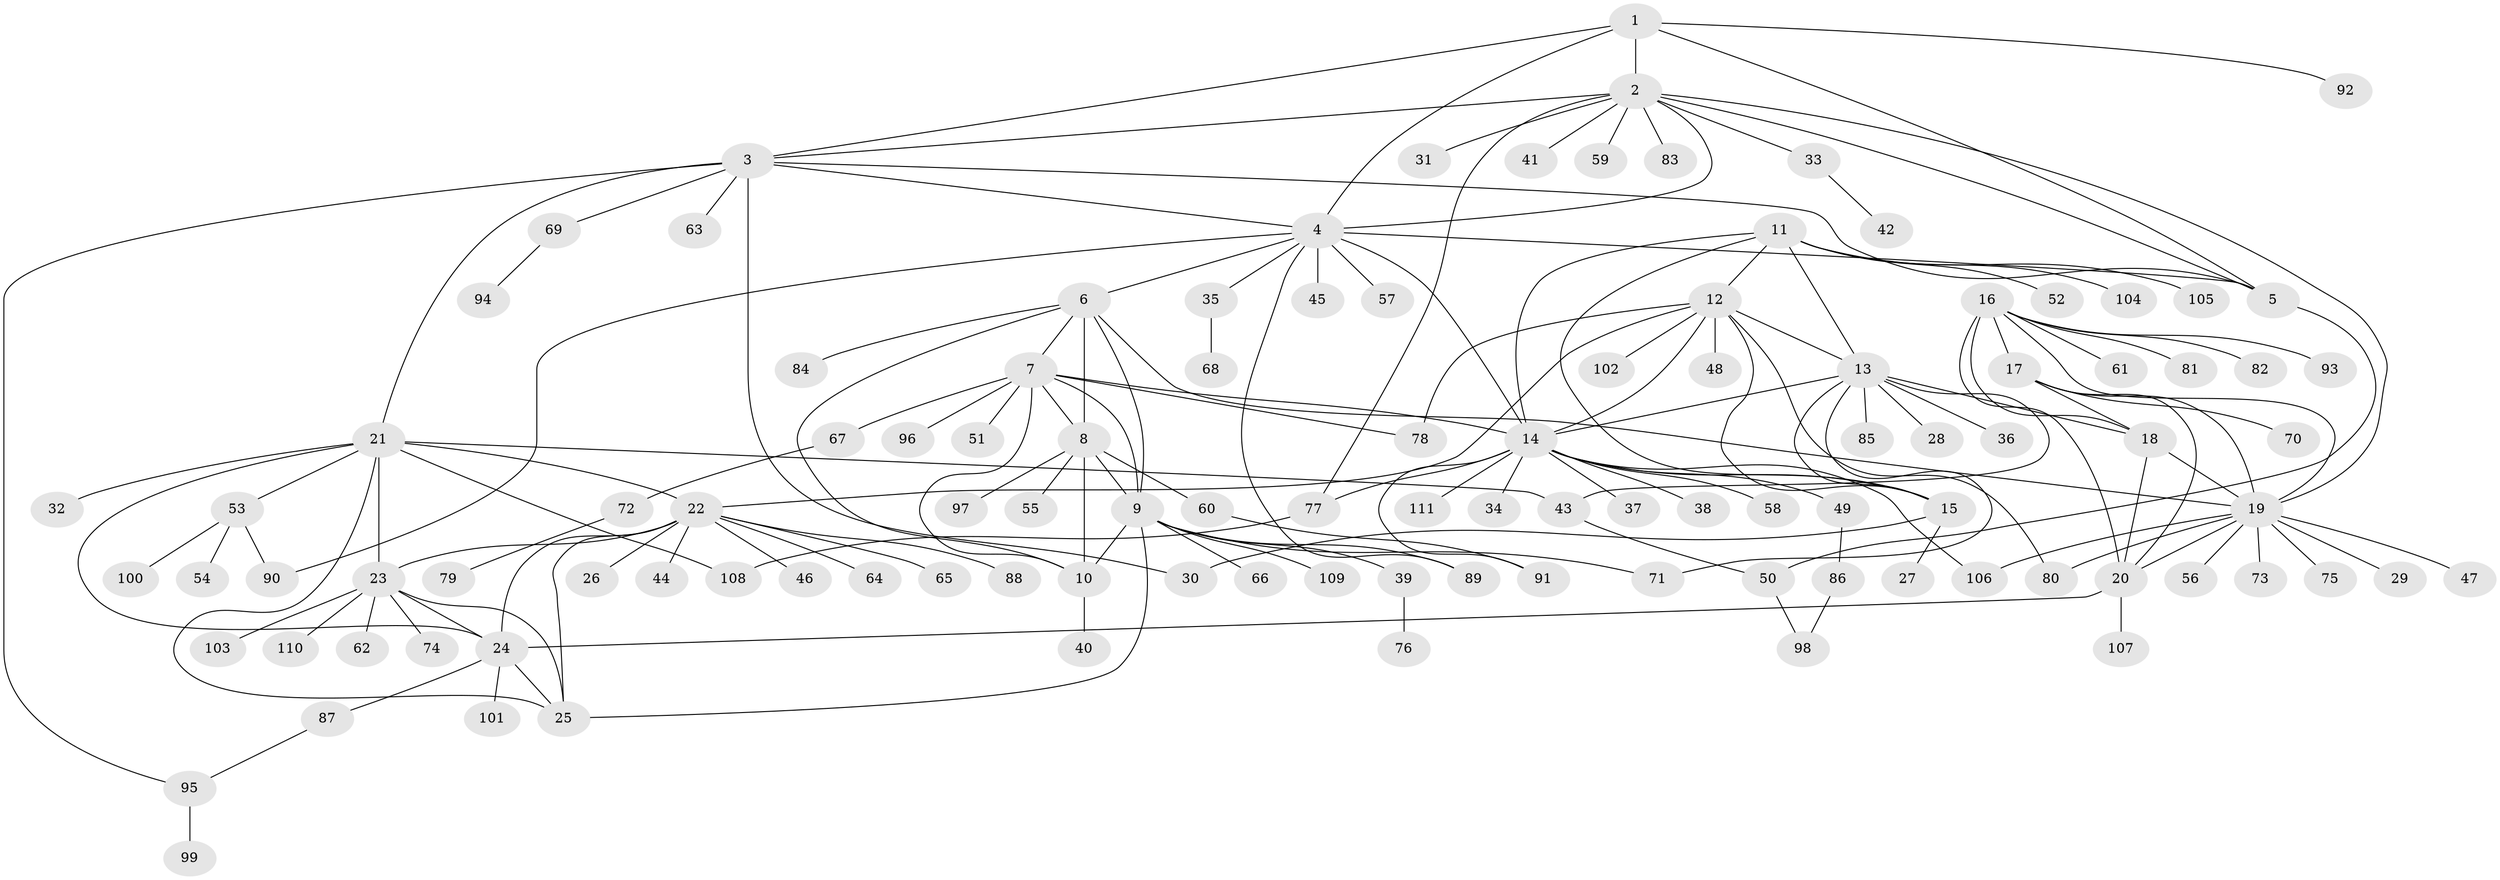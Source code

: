 // coarse degree distribution, {11: 0.023529411764705882, 9: 0.023529411764705882, 8: 0.03529411764705882, 4: 0.07058823529411765, 12: 0.023529411764705882, 7: 0.023529411764705882, 13: 0.011764705882352941, 6: 0.03529411764705882, 10: 0.011764705882352941, 1: 0.5882352941176471, 2: 0.1411764705882353, 3: 0.011764705882352941}
// Generated by graph-tools (version 1.1) at 2025/52/02/27/25 19:52:21]
// undirected, 111 vertices, 160 edges
graph export_dot {
graph [start="1"]
  node [color=gray90,style=filled];
  1;
  2;
  3;
  4;
  5;
  6;
  7;
  8;
  9;
  10;
  11;
  12;
  13;
  14;
  15;
  16;
  17;
  18;
  19;
  20;
  21;
  22;
  23;
  24;
  25;
  26;
  27;
  28;
  29;
  30;
  31;
  32;
  33;
  34;
  35;
  36;
  37;
  38;
  39;
  40;
  41;
  42;
  43;
  44;
  45;
  46;
  47;
  48;
  49;
  50;
  51;
  52;
  53;
  54;
  55;
  56;
  57;
  58;
  59;
  60;
  61;
  62;
  63;
  64;
  65;
  66;
  67;
  68;
  69;
  70;
  71;
  72;
  73;
  74;
  75;
  76;
  77;
  78;
  79;
  80;
  81;
  82;
  83;
  84;
  85;
  86;
  87;
  88;
  89;
  90;
  91;
  92;
  93;
  94;
  95;
  96;
  97;
  98;
  99;
  100;
  101;
  102;
  103;
  104;
  105;
  106;
  107;
  108;
  109;
  110;
  111;
  1 -- 2;
  1 -- 3;
  1 -- 4;
  1 -- 5;
  1 -- 92;
  2 -- 3;
  2 -- 4;
  2 -- 5;
  2 -- 19;
  2 -- 31;
  2 -- 33;
  2 -- 41;
  2 -- 59;
  2 -- 77;
  2 -- 83;
  3 -- 4;
  3 -- 5;
  3 -- 21;
  3 -- 30;
  3 -- 63;
  3 -- 69;
  3 -- 95;
  4 -- 5;
  4 -- 6;
  4 -- 14;
  4 -- 35;
  4 -- 45;
  4 -- 57;
  4 -- 89;
  4 -- 90;
  5 -- 50;
  6 -- 7;
  6 -- 8;
  6 -- 9;
  6 -- 10;
  6 -- 19;
  6 -- 84;
  7 -- 8;
  7 -- 9;
  7 -- 10;
  7 -- 14;
  7 -- 51;
  7 -- 67;
  7 -- 78;
  7 -- 96;
  8 -- 9;
  8 -- 10;
  8 -- 55;
  8 -- 60;
  8 -- 97;
  9 -- 10;
  9 -- 25;
  9 -- 39;
  9 -- 66;
  9 -- 71;
  9 -- 89;
  9 -- 109;
  10 -- 40;
  11 -- 12;
  11 -- 13;
  11 -- 14;
  11 -- 15;
  11 -- 52;
  11 -- 104;
  11 -- 105;
  12 -- 13;
  12 -- 14;
  12 -- 15;
  12 -- 22;
  12 -- 48;
  12 -- 78;
  12 -- 80;
  12 -- 102;
  13 -- 14;
  13 -- 15;
  13 -- 18;
  13 -- 28;
  13 -- 36;
  13 -- 43;
  13 -- 71;
  13 -- 85;
  14 -- 15;
  14 -- 34;
  14 -- 37;
  14 -- 38;
  14 -- 49;
  14 -- 58;
  14 -- 77;
  14 -- 91;
  14 -- 106;
  14 -- 111;
  15 -- 27;
  15 -- 30;
  16 -- 17;
  16 -- 18;
  16 -- 19;
  16 -- 20;
  16 -- 61;
  16 -- 81;
  16 -- 82;
  16 -- 93;
  17 -- 18;
  17 -- 19;
  17 -- 20;
  17 -- 70;
  18 -- 19;
  18 -- 20;
  19 -- 20;
  19 -- 29;
  19 -- 47;
  19 -- 56;
  19 -- 73;
  19 -- 75;
  19 -- 80;
  19 -- 106;
  20 -- 24;
  20 -- 107;
  21 -- 22;
  21 -- 23;
  21 -- 24;
  21 -- 25;
  21 -- 32;
  21 -- 43;
  21 -- 53;
  21 -- 108;
  22 -- 23;
  22 -- 24;
  22 -- 25;
  22 -- 26;
  22 -- 44;
  22 -- 46;
  22 -- 64;
  22 -- 65;
  22 -- 88;
  23 -- 24;
  23 -- 25;
  23 -- 62;
  23 -- 74;
  23 -- 103;
  23 -- 110;
  24 -- 25;
  24 -- 87;
  24 -- 101;
  33 -- 42;
  35 -- 68;
  39 -- 76;
  43 -- 50;
  49 -- 86;
  50 -- 98;
  53 -- 54;
  53 -- 90;
  53 -- 100;
  60 -- 91;
  67 -- 72;
  69 -- 94;
  72 -- 79;
  77 -- 108;
  86 -- 98;
  87 -- 95;
  95 -- 99;
}
